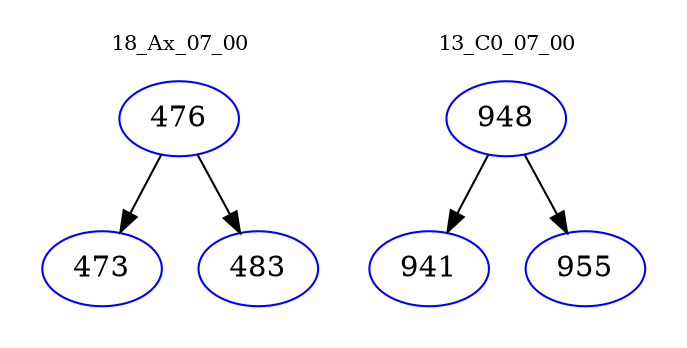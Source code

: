 digraph{
subgraph cluster_0 {
color = white
label = "18_Ax_07_00";
fontsize=10;
T0_476 [label="476", color="blue"]
T0_476 -> T0_473 [color="black"]
T0_473 [label="473", color="blue"]
T0_476 -> T0_483 [color="black"]
T0_483 [label="483", color="blue"]
}
subgraph cluster_1 {
color = white
label = "13_C0_07_00";
fontsize=10;
T1_948 [label="948", color="blue"]
T1_948 -> T1_941 [color="black"]
T1_941 [label="941", color="blue"]
T1_948 -> T1_955 [color="black"]
T1_955 [label="955", color="blue"]
}
}
